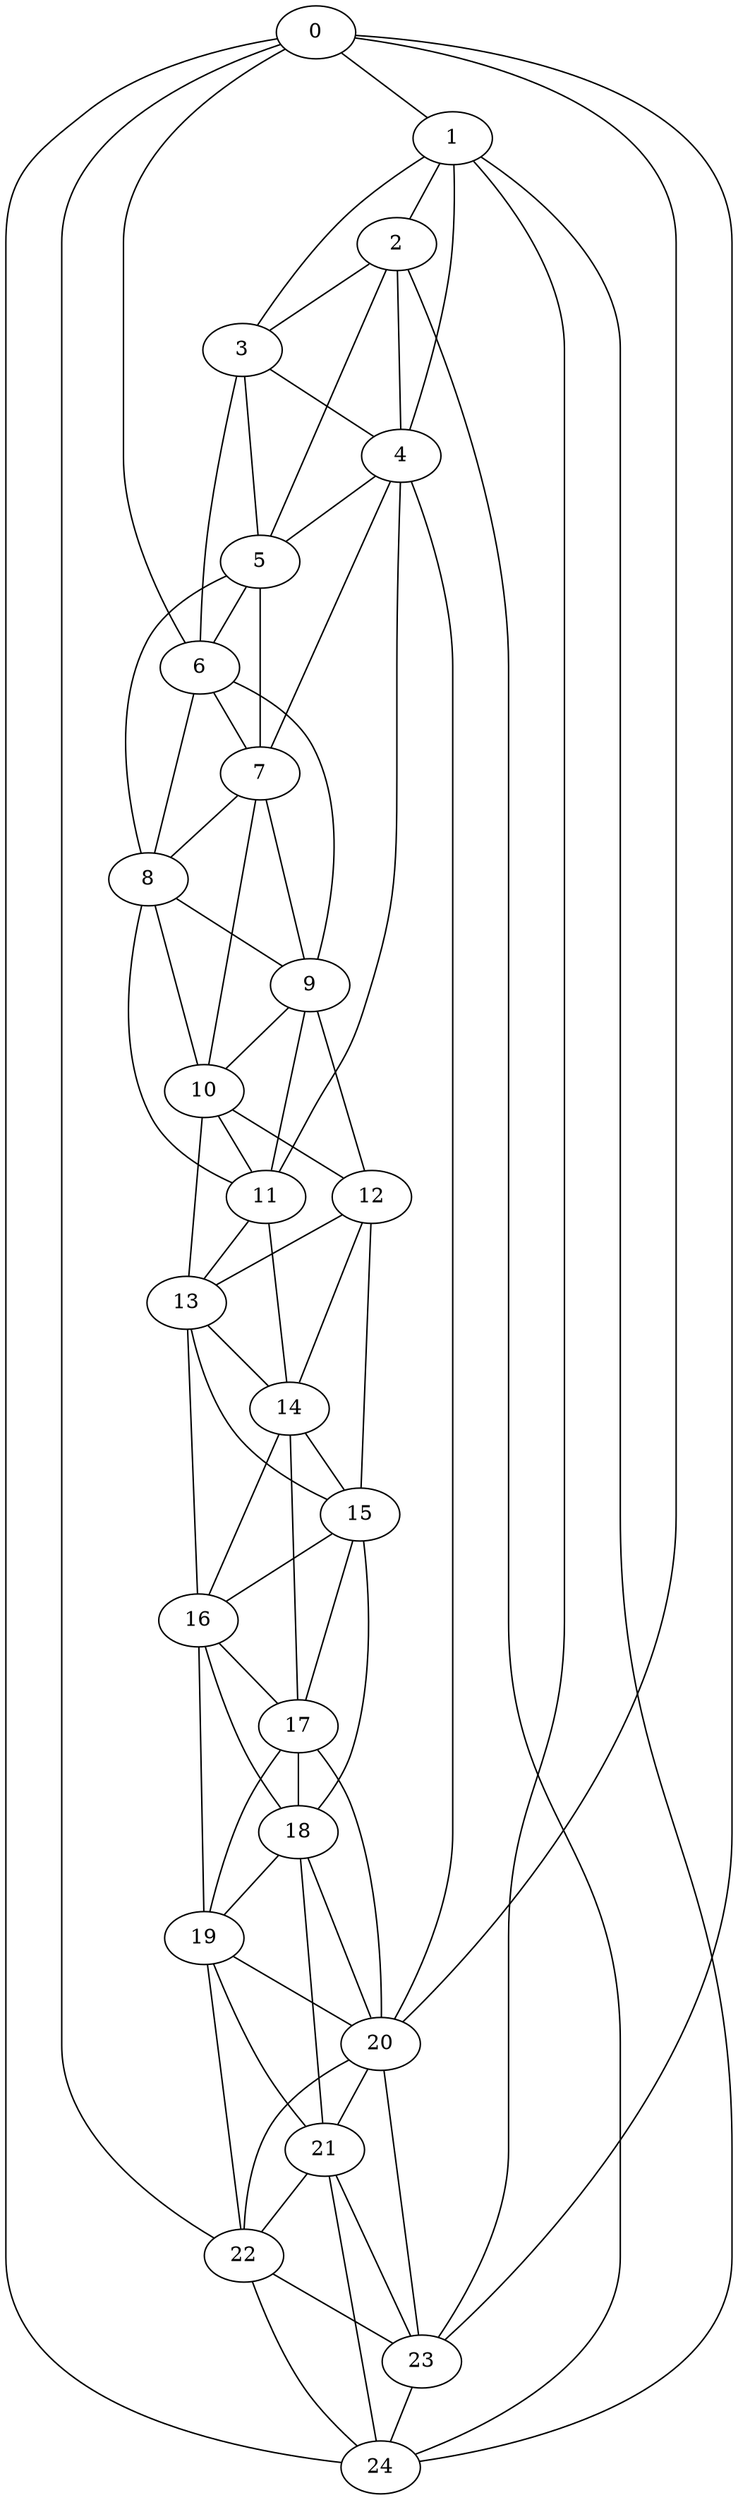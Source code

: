 strict graph "watts_strogatz_graph(25,6,0.1)" {
0;
1;
2;
3;
4;
5;
6;
7;
8;
9;
10;
11;
12;
13;
14;
15;
16;
17;
18;
19;
20;
21;
22;
23;
24;
0 -- 1  [is_available=True, prob="1.0"];
0 -- 6  [is_available=True, prob="0.526564878819"];
0 -- 20  [is_available=True, prob="0.624591214992"];
0 -- 22  [is_available=True, prob="0.399874074639"];
0 -- 23  [is_available=True, prob="1.0"];
0 -- 24  [is_available=True, prob="0.0395591859195"];
1 -- 2  [is_available=True, prob="0.286041587078"];
1 -- 3  [is_available=True, prob="0.261199135146"];
1 -- 4  [is_available=True, prob="0.270820033959"];
1 -- 23  [is_available=True, prob="1.0"];
1 -- 24  [is_available=True, prob="1.0"];
2 -- 3  [is_available=True, prob="0.132969700725"];
2 -- 4  [is_available=True, prob="0.487637114549"];
2 -- 5  [is_available=True, prob="0.840533575665"];
2 -- 24  [is_available=True, prob="0.0652348210041"];
3 -- 4  [is_available=True, prob="1.0"];
3 -- 5  [is_available=True, prob="0.380013600253"];
3 -- 6  [is_available=True, prob="0.96905456696"];
4 -- 5  [is_available=True, prob="0.0152331208358"];
4 -- 7  [is_available=True, prob="1.0"];
4 -- 11  [is_available=True, prob="0.864882869237"];
4 -- 20  [is_available=True, prob="1.0"];
5 -- 6  [is_available=True, prob="0.977622690386"];
5 -- 7  [is_available=True, prob="1.0"];
5 -- 8  [is_available=True, prob="1.0"];
6 -- 7  [is_available=True, prob="0.0870696184973"];
6 -- 8  [is_available=True, prob="0.678947572611"];
6 -- 9  [is_available=True, prob="0.967284275063"];
7 -- 8  [is_available=True, prob="0.326712114769"];
7 -- 9  [is_available=True, prob="0.30389089565"];
7 -- 10  [is_available=True, prob="0.363783057375"];
8 -- 9  [is_available=True, prob="1.0"];
8 -- 10  [is_available=True, prob="0.667989313584"];
8 -- 11  [is_available=True, prob="0.993910501852"];
9 -- 10  [is_available=True, prob="0.263019261989"];
9 -- 11  [is_available=True, prob="1.0"];
9 -- 12  [is_available=True, prob="1.0"];
10 -- 11  [is_available=True, prob="1.0"];
10 -- 12  [is_available=True, prob="0.113149638126"];
10 -- 13  [is_available=True, prob="1.0"];
11 -- 13  [is_available=True, prob="0.547087619661"];
11 -- 14  [is_available=True, prob="0.95339707553"];
12 -- 13  [is_available=True, prob="0.871897643915"];
12 -- 14  [is_available=True, prob="1.0"];
12 -- 15  [is_available=True, prob="0.851280967674"];
13 -- 14  [is_available=True, prob="1.0"];
13 -- 15  [is_available=True, prob="0.081958119625"];
13 -- 16  [is_available=True, prob="0.0170840600671"];
14 -- 15  [is_available=True, prob="0.488001652458"];
14 -- 16  [is_available=True, prob="0.984874200031"];
14 -- 17  [is_available=True, prob="0.917836100051"];
15 -- 16  [is_available=True, prob="0.255608629038"];
15 -- 17  [is_available=True, prob="1.0"];
15 -- 18  [is_available=True, prob="0.250365714331"];
16 -- 17  [is_available=True, prob="1.0"];
16 -- 18  [is_available=True, prob="0.0378682907377"];
16 -- 19  [is_available=True, prob="1.0"];
17 -- 18  [is_available=True, prob="0.464573699798"];
17 -- 19  [is_available=True, prob="0.963580108014"];
17 -- 20  [is_available=True, prob="0.358832731728"];
18 -- 19  [is_available=True, prob="1.0"];
18 -- 20  [is_available=True, prob="0.923160007913"];
18 -- 21  [is_available=True, prob="1.0"];
19 -- 20  [is_available=True, prob="0.230100598499"];
19 -- 21  [is_available=True, prob="0.873910376983"];
19 -- 22  [is_available=True, prob="0.406202803851"];
20 -- 21  [is_available=True, prob="0.744600818293"];
20 -- 22  [is_available=True, prob="0.380172911154"];
20 -- 23  [is_available=True, prob="0.128214329353"];
21 -- 22  [is_available=True, prob="0.529073973309"];
21 -- 23  [is_available=True, prob="0.878892722525"];
21 -- 24  [is_available=True, prob="0.999464658713"];
22 -- 23  [is_available=True, prob="0.566452131797"];
22 -- 24  [is_available=True, prob="1.0"];
23 -- 24  [is_available=True, prob="0.907802137927"];
}
